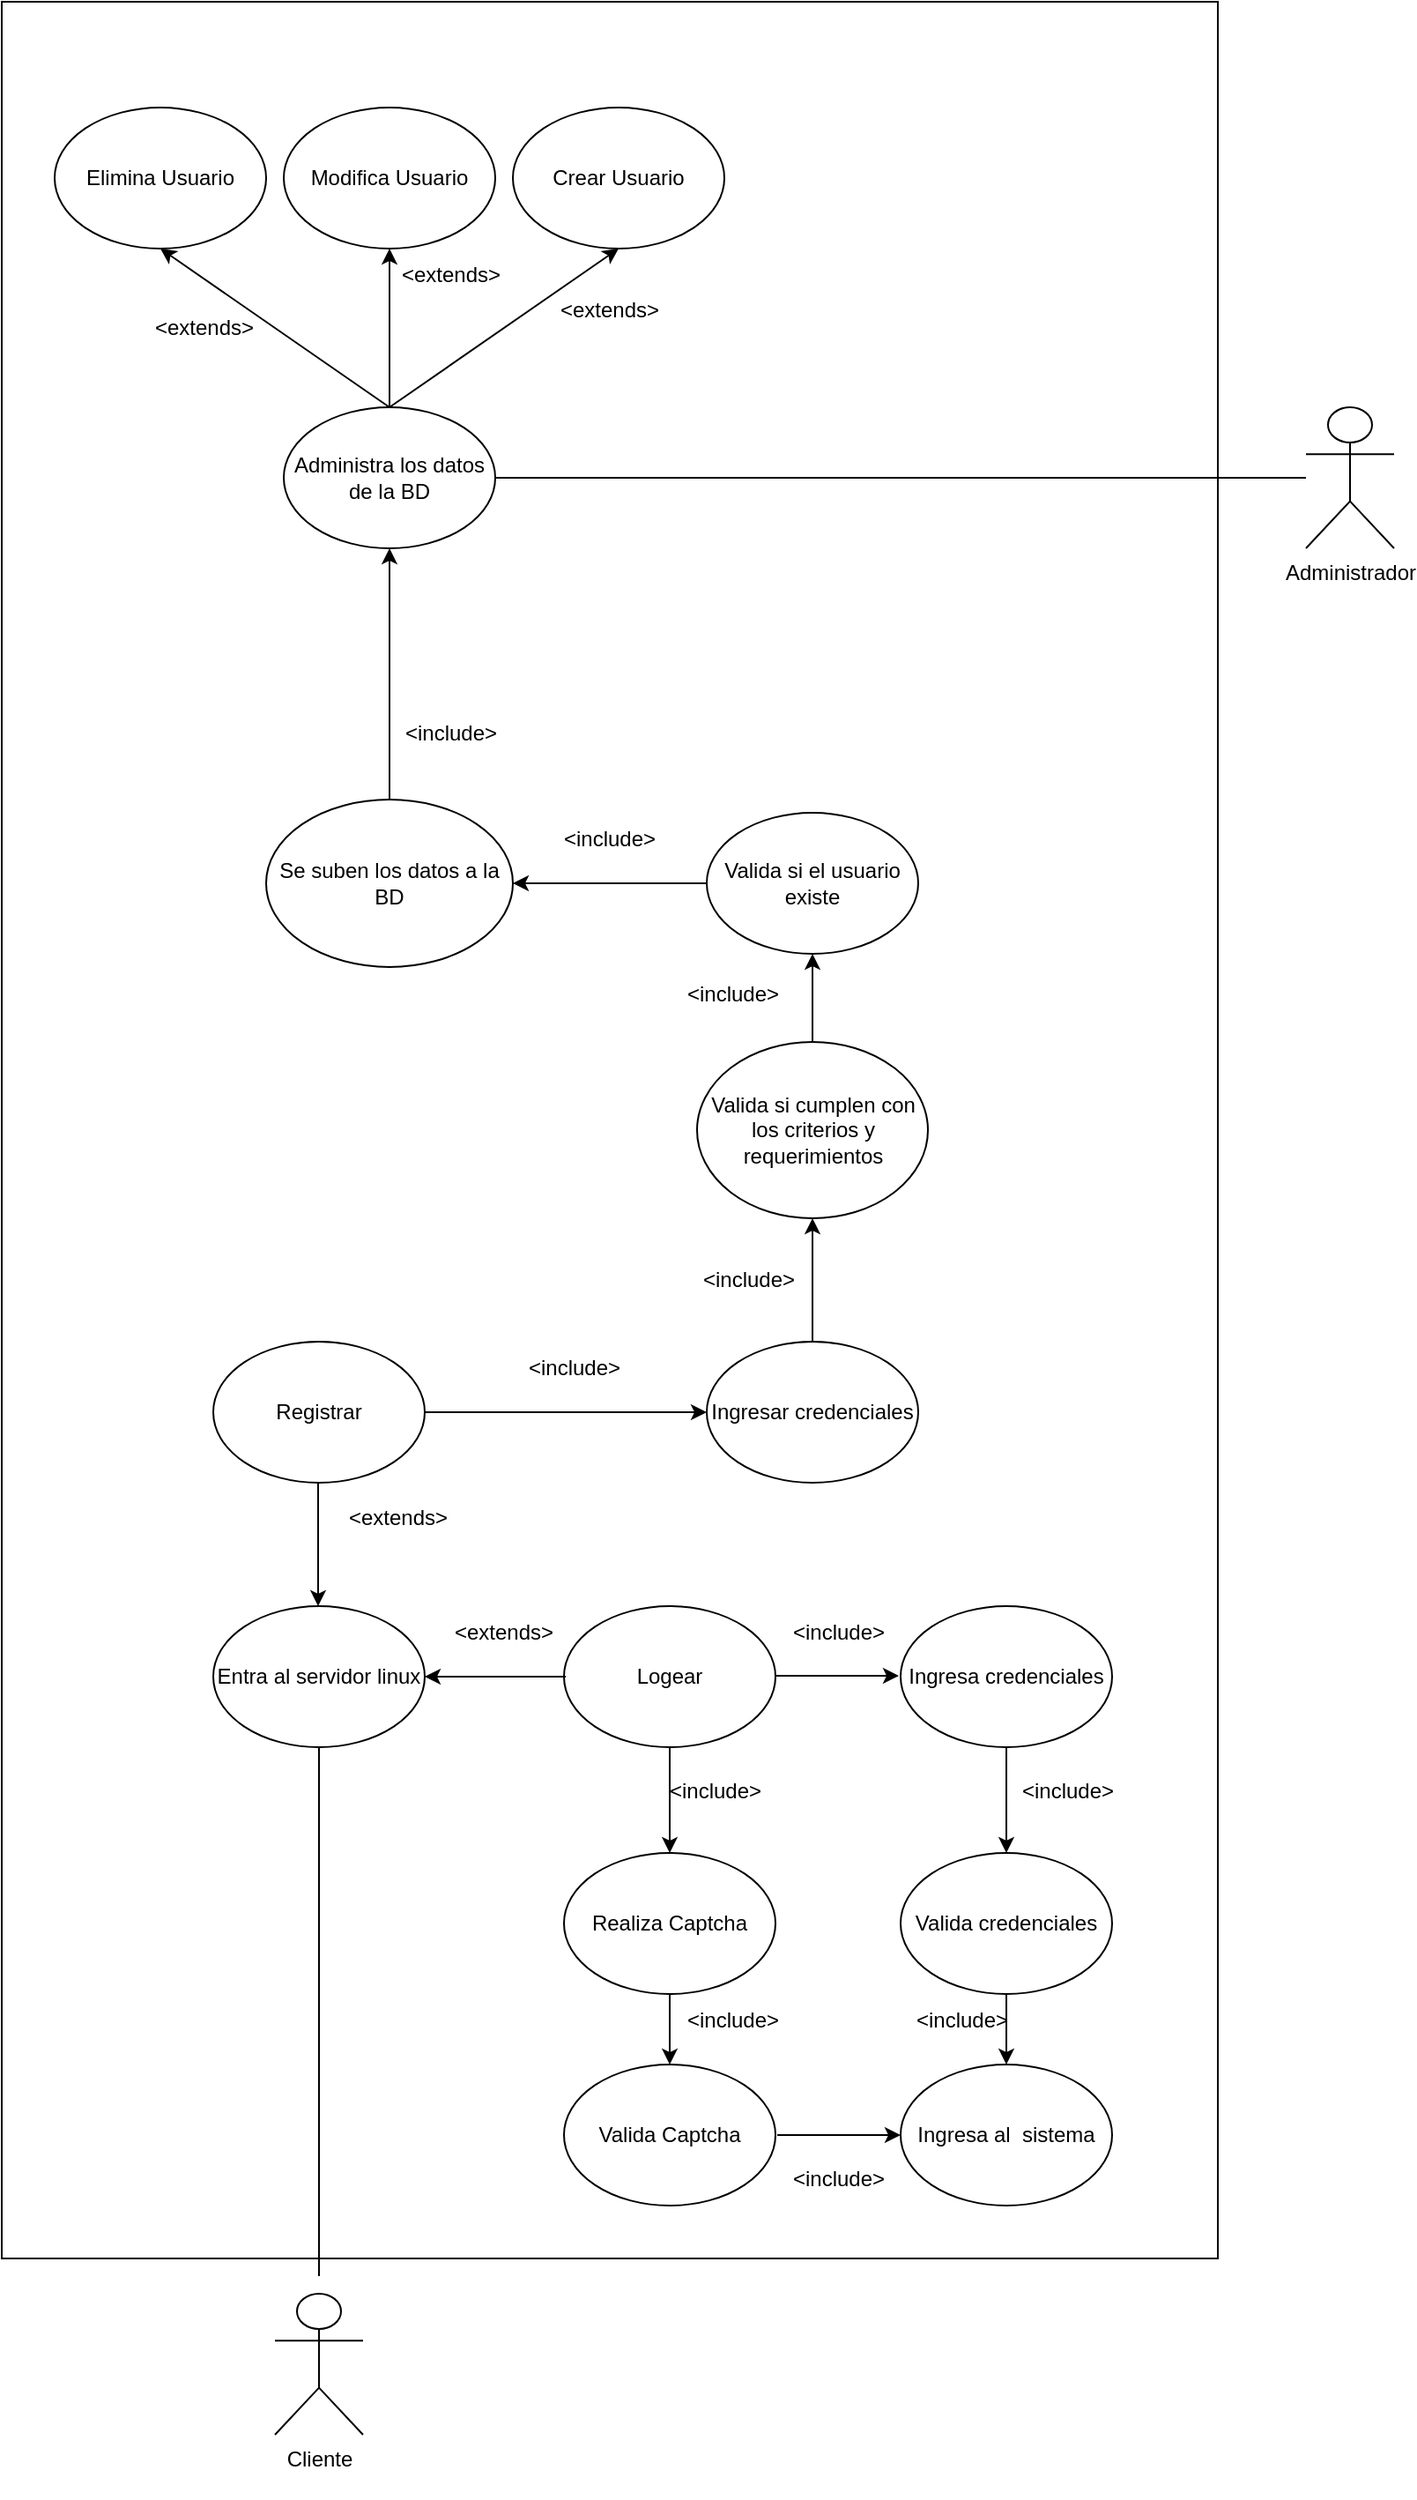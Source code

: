 <mxfile version="24.2.5" type="google">
  <diagram name="Página-1" id="Sx3PE-DVoWs0Bc4QtXfP">
    <mxGraphModel grid="1" page="1" gridSize="10" guides="1" tooltips="1" connect="1" arrows="1" fold="1" pageScale="1" pageWidth="827" pageHeight="1169" math="0" shadow="0">
      <root>
        <mxCell id="0" />
        <mxCell id="1" parent="0" />
        <mxCell id="BjHzqv3QGcnHU68rqR9x-34" value="" style="rounded=0;whiteSpace=wrap;html=1;" vertex="1" parent="1">
          <mxGeometry x="50" y="-230" width="690" height="1280" as="geometry" />
        </mxCell>
        <mxCell id="BjHzqv3QGcnHU68rqR9x-3" value="Entra al servidor linux" style="ellipse;whiteSpace=wrap;html=1;" vertex="1" parent="1">
          <mxGeometry x="170" y="680" width="120" height="80" as="geometry" />
        </mxCell>
        <mxCell id="BjHzqv3QGcnHU68rqR9x-4" value="Cliente&lt;div&gt;&lt;br&gt;&lt;/div&gt;" style="shape=umlActor;verticalLabelPosition=bottom;verticalAlign=top;html=1;outlineConnect=0;" vertex="1" parent="1">
          <mxGeometry x="205" y="1070" width="50" height="80" as="geometry" />
        </mxCell>
        <mxCell id="BjHzqv3QGcnHU68rqR9x-7" value="" style="endArrow=none;html=1;rounded=0;" edge="1" parent="1" target="BjHzqv3QGcnHU68rqR9x-3">
          <mxGeometry width="50" height="50" relative="1" as="geometry">
            <mxPoint x="230" y="1060" as="sourcePoint" />
            <mxPoint x="285" y="830" as="targetPoint" />
          </mxGeometry>
        </mxCell>
        <mxCell id="BjHzqv3QGcnHU68rqR9x-9" value="" style="endArrow=classic;html=1;rounded=0;" edge="1" parent="1">
          <mxGeometry width="50" height="50" relative="1" as="geometry">
            <mxPoint x="229.5" y="600" as="sourcePoint" />
            <mxPoint x="229.5" y="680" as="targetPoint" />
          </mxGeometry>
        </mxCell>
        <mxCell id="BjHzqv3QGcnHU68rqR9x-11" value="Logear" style="ellipse;whiteSpace=wrap;html=1;" vertex="1" parent="1">
          <mxGeometry x="369" y="680" width="120" height="80" as="geometry" />
        </mxCell>
        <mxCell id="BjHzqv3QGcnHU68rqR9x-12" value="Registrar" style="ellipse;whiteSpace=wrap;html=1;" vertex="1" parent="1">
          <mxGeometry x="170" y="530" width="120" height="80" as="geometry" />
        </mxCell>
        <mxCell id="BjHzqv3QGcnHU68rqR9x-13" value="" style="endArrow=classic;html=1;rounded=0;" edge="1" parent="1">
          <mxGeometry width="50" height="50" relative="1" as="geometry">
            <mxPoint x="489" y="719.5" as="sourcePoint" />
            <mxPoint x="559" y="719.5" as="targetPoint" />
          </mxGeometry>
        </mxCell>
        <mxCell id="BjHzqv3QGcnHU68rqR9x-14" value="Ingresa credenciales" style="ellipse;whiteSpace=wrap;html=1;" vertex="1" parent="1">
          <mxGeometry x="560" y="680" width="120" height="80" as="geometry" />
        </mxCell>
        <mxCell id="BjHzqv3QGcnHU68rqR9x-15" value="Ingresar credenciales" style="ellipse;whiteSpace=wrap;html=1;" vertex="1" parent="1">
          <mxGeometry x="450" y="530" width="120" height="80" as="geometry" />
        </mxCell>
        <mxCell id="BjHzqv3QGcnHU68rqR9x-16" value="" style="endArrow=classic;html=1;rounded=0;entryX=0;entryY=0.5;entryDx=0;entryDy=0;" edge="1" parent="1" target="BjHzqv3QGcnHU68rqR9x-15">
          <mxGeometry width="50" height="50" relative="1" as="geometry">
            <mxPoint x="290" y="570" as="sourcePoint" />
            <mxPoint x="364" y="569.5" as="targetPoint" />
          </mxGeometry>
        </mxCell>
        <mxCell id="BjHzqv3QGcnHU68rqR9x-18" value="Valida si el usuario existe" style="ellipse;whiteSpace=wrap;html=1;" vertex="1" parent="1">
          <mxGeometry x="450" y="230" width="120" height="80" as="geometry" />
        </mxCell>
        <mxCell id="BjHzqv3QGcnHU68rqR9x-19" value="" style="endArrow=classic;html=1;rounded=0;exitX=0.5;exitY=0;exitDx=0;exitDy=0;entryX=0.5;entryY=1;entryDx=0;entryDy=0;" edge="1" parent="1" source="BjHzqv3QGcnHU68rqR9x-15" target="BjHzqv3QGcnHU68rqR9x-20">
          <mxGeometry width="50" height="50" relative="1" as="geometry">
            <mxPoint x="390" y="580" as="sourcePoint" />
            <mxPoint x="430" y="480" as="targetPoint" />
          </mxGeometry>
        </mxCell>
        <mxCell id="BjHzqv3QGcnHU68rqR9x-20" value="Valida si cumplen con los criterios y requerimientos" style="ellipse;whiteSpace=wrap;html=1;" vertex="1" parent="1">
          <mxGeometry x="444.5" y="360" width="131" height="100" as="geometry" />
        </mxCell>
        <mxCell id="BjHzqv3QGcnHU68rqR9x-21" value="" style="endArrow=classic;html=1;rounded=0;entryX=0.5;entryY=1;entryDx=0;entryDy=0;exitX=0.5;exitY=0;exitDx=0;exitDy=0;" edge="1" parent="1" source="BjHzqv3QGcnHU68rqR9x-20" target="BjHzqv3QGcnHU68rqR9x-18">
          <mxGeometry width="50" height="50" relative="1" as="geometry">
            <mxPoint x="120" y="400" as="sourcePoint" />
            <mxPoint x="170" y="350" as="targetPoint" />
          </mxGeometry>
        </mxCell>
        <mxCell id="BjHzqv3QGcnHU68rqR9x-22" value="" style="endArrow=classic;html=1;rounded=0;entryX=1;entryY=0.5;entryDx=0;entryDy=0;exitX=0;exitY=0.5;exitDx=0;exitDy=0;" edge="1" parent="1" source="BjHzqv3QGcnHU68rqR9x-18" target="BjHzqv3QGcnHU68rqR9x-23">
          <mxGeometry width="50" height="50" relative="1" as="geometry">
            <mxPoint x="369" y="270" as="sourcePoint" />
            <mxPoint x="299" y="330" as="targetPoint" />
          </mxGeometry>
        </mxCell>
        <mxCell id="BjHzqv3QGcnHU68rqR9x-23" value="Se suben los datos a la BD" style="ellipse;whiteSpace=wrap;html=1;" vertex="1" parent="1">
          <mxGeometry x="200" y="222.5" width="140" height="95" as="geometry" />
        </mxCell>
        <mxCell id="BjHzqv3QGcnHU68rqR9x-24" value="Realiza Captcha" style="ellipse;whiteSpace=wrap;html=1;" vertex="1" parent="1">
          <mxGeometry x="369" y="820" width="120" height="80" as="geometry" />
        </mxCell>
        <mxCell id="BjHzqv3QGcnHU68rqR9x-25" value="" style="endArrow=classic;html=1;rounded=0;exitX=0.5;exitY=1;exitDx=0;exitDy=0;entryX=0.5;entryY=0;entryDx=0;entryDy=0;" edge="1" parent="1" source="BjHzqv3QGcnHU68rqR9x-11" target="BjHzqv3QGcnHU68rqR9x-24">
          <mxGeometry width="50" height="50" relative="1" as="geometry">
            <mxPoint x="520" y="950" as="sourcePoint" />
            <mxPoint x="570" y="900" as="targetPoint" />
          </mxGeometry>
        </mxCell>
        <mxCell id="BjHzqv3QGcnHU68rqR9x-26" value="Valida credenciales" style="ellipse;whiteSpace=wrap;html=1;" vertex="1" parent="1">
          <mxGeometry x="560" y="820" width="120" height="80" as="geometry" />
        </mxCell>
        <mxCell id="BjHzqv3QGcnHU68rqR9x-27" value="" style="endArrow=classic;html=1;rounded=0;exitX=0.5;exitY=1;exitDx=0;exitDy=0;" edge="1" parent="1" source="BjHzqv3QGcnHU68rqR9x-24" target="BjHzqv3QGcnHU68rqR9x-29">
          <mxGeometry width="50" height="50" relative="1" as="geometry">
            <mxPoint x="423.5" y="900" as="sourcePoint" />
            <mxPoint x="424" y="970" as="targetPoint" />
          </mxGeometry>
        </mxCell>
        <mxCell id="BjHzqv3QGcnHU68rqR9x-28" value="" style="endArrow=classic;html=1;rounded=0;exitX=0.5;exitY=1;exitDx=0;exitDy=0;entryX=0.5;entryY=0;entryDx=0;entryDy=0;" edge="1" parent="1" source="BjHzqv3QGcnHU68rqR9x-14" target="BjHzqv3QGcnHU68rqR9x-26">
          <mxGeometry width="50" height="50" relative="1" as="geometry">
            <mxPoint x="660" y="810" as="sourcePoint" />
            <mxPoint x="710" y="760" as="targetPoint" />
          </mxGeometry>
        </mxCell>
        <mxCell id="BjHzqv3QGcnHU68rqR9x-29" value="Valida Captcha" style="ellipse;whiteSpace=wrap;html=1;" vertex="1" parent="1">
          <mxGeometry x="369" y="940" width="120" height="80" as="geometry" />
        </mxCell>
        <mxCell id="BjHzqv3QGcnHU68rqR9x-30" value="Ingresa al&amp;nbsp; sistema" style="ellipse;whiteSpace=wrap;html=1;" vertex="1" parent="1">
          <mxGeometry x="560" y="940" width="120" height="80" as="geometry" />
        </mxCell>
        <mxCell id="BjHzqv3QGcnHU68rqR9x-31" value="" style="endArrow=classic;html=1;rounded=0;entryX=0.5;entryY=0;entryDx=0;entryDy=0;" edge="1" parent="1" source="BjHzqv3QGcnHU68rqR9x-26" target="BjHzqv3QGcnHU68rqR9x-30">
          <mxGeometry width="50" height="50" relative="1" as="geometry">
            <mxPoint x="620" y="910" as="sourcePoint" />
            <mxPoint x="670" y="860" as="targetPoint" />
          </mxGeometry>
        </mxCell>
        <mxCell id="BjHzqv3QGcnHU68rqR9x-33" value="" style="endArrow=classic;html=1;rounded=0;entryX=0;entryY=0.5;entryDx=0;entryDy=0;" edge="1" parent="1" target="BjHzqv3QGcnHU68rqR9x-30">
          <mxGeometry width="50" height="50" relative="1" as="geometry">
            <mxPoint x="490" y="980" as="sourcePoint" />
            <mxPoint x="540" y="930" as="targetPoint" />
          </mxGeometry>
        </mxCell>
        <mxCell id="BjHzqv3QGcnHU68rqR9x-38" value="&amp;lt;extends&amp;gt;" style="text;html=1;align=center;verticalAlign=middle;whiteSpace=wrap;rounded=0;fillColor=#FFFFFF;gradientColor=none;" vertex="1" parent="1">
          <mxGeometry x="230" y="620" width="90" height="20" as="geometry" />
        </mxCell>
        <mxCell id="BjHzqv3QGcnHU68rqR9x-39" value="&amp;lt;extends&amp;gt;" style="text;html=1;align=center;verticalAlign=middle;whiteSpace=wrap;rounded=0;fillColor=#FFFFFF;gradientColor=none;direction=south;" vertex="1" parent="1">
          <mxGeometry x="320" y="680" width="30" height="30" as="geometry" />
        </mxCell>
        <mxCell id="BjHzqv3QGcnHU68rqR9x-40" value="&amp;lt;include&amp;gt;" style="text;html=1;align=center;verticalAlign=middle;whiteSpace=wrap;rounded=0;fillColor=#FFFFFF;gradientColor=none;direction=south;" vertex="1" parent="1">
          <mxGeometry x="510" y="680" width="30" height="30" as="geometry" />
        </mxCell>
        <mxCell id="BjHzqv3QGcnHU68rqR9x-41" value="&amp;lt;include&amp;gt;" style="text;html=1;align=center;verticalAlign=middle;whiteSpace=wrap;rounded=0;fillColor=#FFFFFF;gradientColor=none;direction=south;" vertex="1" parent="1">
          <mxGeometry x="640" y="770" width="30" height="30" as="geometry" />
        </mxCell>
        <mxCell id="BjHzqv3QGcnHU68rqR9x-42" value="&amp;lt;include&amp;gt;" style="text;html=1;align=center;verticalAlign=middle;whiteSpace=wrap;rounded=0;fillColor=#FFFFFF;gradientColor=none;direction=south;" vertex="1" parent="1">
          <mxGeometry x="440" y="770" width="30" height="30" as="geometry" />
        </mxCell>
        <mxCell id="BjHzqv3QGcnHU68rqR9x-43" value="&amp;lt;include&amp;gt;" style="text;html=1;align=center;verticalAlign=middle;whiteSpace=wrap;rounded=0;fillColor=#FFFFFF;gradientColor=none;direction=south;" vertex="1" parent="1">
          <mxGeometry x="450" y="900" width="30" height="30" as="geometry" />
        </mxCell>
        <mxCell id="BjHzqv3QGcnHU68rqR9x-44" value="&amp;lt;include&amp;gt;" style="text;html=1;align=center;verticalAlign=middle;whiteSpace=wrap;rounded=0;fillColor=#FFFFFF;gradientColor=none;direction=south;" vertex="1" parent="1">
          <mxGeometry x="580" y="900" width="30" height="30" as="geometry" />
        </mxCell>
        <mxCell id="BjHzqv3QGcnHU68rqR9x-45" value="&amp;lt;include&amp;gt;" style="text;html=1;align=center;verticalAlign=middle;whiteSpace=wrap;rounded=0;fillColor=#FFFFFF;gradientColor=none;direction=south;" vertex="1" parent="1">
          <mxGeometry x="510" y="990" width="30" height="30" as="geometry" />
        </mxCell>
        <mxCell id="BjHzqv3QGcnHU68rqR9x-46" value="&amp;lt;include&amp;gt;" style="text;html=1;align=center;verticalAlign=middle;whiteSpace=wrap;rounded=0;fillColor=#FFFFFF;gradientColor=none;direction=south;" vertex="1" parent="1">
          <mxGeometry x="360" y="530" width="30" height="30" as="geometry" />
        </mxCell>
        <mxCell id="BjHzqv3QGcnHU68rqR9x-47" value="&amp;lt;include&amp;gt;" style="text;html=1;align=center;verticalAlign=middle;whiteSpace=wrap;rounded=0;fillColor=#FFFFFF;gradientColor=none;direction=south;" vertex="1" parent="1">
          <mxGeometry x="459" y="480" width="30" height="30" as="geometry" />
        </mxCell>
        <mxCell id="BjHzqv3QGcnHU68rqR9x-48" value="&amp;lt;include&amp;gt;" style="text;html=1;align=center;verticalAlign=middle;whiteSpace=wrap;rounded=0;fillColor=#FFFFFF;gradientColor=none;direction=south;" vertex="1" parent="1">
          <mxGeometry x="450" y="317.5" width="30" height="30" as="geometry" />
        </mxCell>
        <mxCell id="BjHzqv3QGcnHU68rqR9x-49" value="&amp;lt;include&amp;gt;" style="text;html=1;align=center;verticalAlign=middle;whiteSpace=wrap;rounded=0;fillColor=#FFFFFF;gradientColor=none;direction=south;" vertex="1" parent="1">
          <mxGeometry x="380" y="230" width="30" height="30" as="geometry" />
        </mxCell>
        <mxCell id="4aXtwGCZOdPZizSv-4cf-1" value="Administrador" style="shape=umlActor;verticalLabelPosition=bottom;verticalAlign=top;html=1;outlineConnect=0;" vertex="1" parent="1">
          <mxGeometry x="790" width="50" height="80" as="geometry" />
        </mxCell>
        <mxCell id="4aXtwGCZOdPZizSv-4cf-2" value="Administra los datos&lt;div&gt;de la BD&lt;/div&gt;" style="ellipse;whiteSpace=wrap;html=1;" vertex="1" parent="1">
          <mxGeometry x="210" width="120" height="80" as="geometry" />
        </mxCell>
        <mxCell id="4aXtwGCZOdPZizSv-4cf-4" value="" style="endArrow=classic;html=1;rounded=0;entryX=0.5;entryY=1;entryDx=0;entryDy=0;exitX=0.5;exitY=0;exitDx=0;exitDy=0;" edge="1" parent="1" source="BjHzqv3QGcnHU68rqR9x-23" target="4aXtwGCZOdPZizSv-4cf-2">
          <mxGeometry width="50" height="50" relative="1" as="geometry">
            <mxPoint x="860" y="210" as="sourcePoint" />
            <mxPoint x="910" y="160" as="targetPoint" />
          </mxGeometry>
        </mxCell>
        <mxCell id="4aXtwGCZOdPZizSv-4cf-5" value="" style="endArrow=none;html=1;rounded=0;exitX=1;exitY=0.5;exitDx=0;exitDy=0;" edge="1" parent="1" source="4aXtwGCZOdPZizSv-4cf-2" target="4aXtwGCZOdPZizSv-4cf-1">
          <mxGeometry width="50" height="50" relative="1" as="geometry">
            <mxPoint x="880" y="160" as="sourcePoint" />
            <mxPoint x="930" y="110" as="targetPoint" />
          </mxGeometry>
        </mxCell>
        <mxCell id="4aXtwGCZOdPZizSv-4cf-6" value="Elimina Usuario" style="ellipse;whiteSpace=wrap;html=1;" vertex="1" parent="1">
          <mxGeometry x="80" y="-170" width="120" height="80" as="geometry" />
        </mxCell>
        <mxCell id="4aXtwGCZOdPZizSv-4cf-7" value="Modifica Usuario" style="ellipse;whiteSpace=wrap;html=1;" vertex="1" parent="1">
          <mxGeometry x="210" y="-170" width="120" height="80" as="geometry" />
        </mxCell>
        <mxCell id="4aXtwGCZOdPZizSv-4cf-8" value="Crear Usuario" style="ellipse;whiteSpace=wrap;html=1;" vertex="1" parent="1">
          <mxGeometry x="340" y="-170" width="120" height="80" as="geometry" />
        </mxCell>
        <mxCell id="4aXtwGCZOdPZizSv-4cf-9" value="" style="endArrow=classic;html=1;rounded=0;entryX=0.5;entryY=1;entryDx=0;entryDy=0;" edge="1" parent="1" target="4aXtwGCZOdPZizSv-4cf-8">
          <mxGeometry width="50" height="50" relative="1" as="geometry">
            <mxPoint x="270" as="sourcePoint" />
            <mxPoint x="320" y="-50" as="targetPoint" />
          </mxGeometry>
        </mxCell>
        <mxCell id="4aXtwGCZOdPZizSv-4cf-10" value="" style="endArrow=classic;html=1;rounded=0;entryX=0.5;entryY=1;entryDx=0;entryDy=0;" edge="1" parent="1" target="4aXtwGCZOdPZizSv-4cf-6">
          <mxGeometry width="50" height="50" relative="1" as="geometry">
            <mxPoint x="270" as="sourcePoint" />
            <mxPoint x="320" y="-50" as="targetPoint" />
          </mxGeometry>
        </mxCell>
        <mxCell id="4aXtwGCZOdPZizSv-4cf-11" value="" style="endArrow=classic;html=1;rounded=0;entryX=0.5;entryY=1;entryDx=0;entryDy=0;" edge="1" parent="1" target="4aXtwGCZOdPZizSv-4cf-7">
          <mxGeometry width="50" height="50" relative="1" as="geometry">
            <mxPoint x="270" as="sourcePoint" />
            <mxPoint x="320" y="-50" as="targetPoint" />
          </mxGeometry>
        </mxCell>
        <mxCell id="4aXtwGCZOdPZizSv-4cf-12" value="&amp;lt;include&amp;gt;" style="text;html=1;align=center;verticalAlign=middle;whiteSpace=wrap;rounded=0;fillColor=#FFFFFF;gradientColor=none;direction=south;" vertex="1" parent="1">
          <mxGeometry x="290" y="170" width="30" height="30" as="geometry" />
        </mxCell>
        <mxCell id="4aXtwGCZOdPZizSv-4cf-13" value="" style="endArrow=classic;html=1;rounded=0;entryX=1;entryY=0.5;entryDx=0;entryDy=0;" edge="1" parent="1" target="BjHzqv3QGcnHU68rqR9x-3">
          <mxGeometry width="50" height="50" relative="1" as="geometry">
            <mxPoint x="370" y="720" as="sourcePoint" />
            <mxPoint x="420" y="670" as="targetPoint" />
          </mxGeometry>
        </mxCell>
        <mxCell id="4aXtwGCZOdPZizSv-4cf-14" value="&amp;lt;extends&amp;gt;" style="text;html=1;align=center;verticalAlign=middle;whiteSpace=wrap;rounded=0;fillColor=#FFFFFF;gradientColor=none;direction=south;" vertex="1" parent="1">
          <mxGeometry x="380" y="-70" width="30" height="30" as="geometry" />
        </mxCell>
        <mxCell id="4aXtwGCZOdPZizSv-4cf-15" value="&amp;lt;extends&amp;gt;" style="text;html=1;align=center;verticalAlign=middle;whiteSpace=wrap;rounded=0;fillColor=#FFFFFF;gradientColor=none;direction=south;" vertex="1" parent="1">
          <mxGeometry x="290" y="-90" width="30" height="30" as="geometry" />
        </mxCell>
        <mxCell id="4aXtwGCZOdPZizSv-4cf-16" value="&amp;lt;extends&amp;gt;" style="text;html=1;align=center;verticalAlign=middle;whiteSpace=wrap;rounded=0;fillColor=#FFFFFF;gradientColor=none;direction=south;" vertex="1" parent="1">
          <mxGeometry x="150" y="-60" width="30" height="30" as="geometry" />
        </mxCell>
      </root>
    </mxGraphModel>
  </diagram>
</mxfile>
